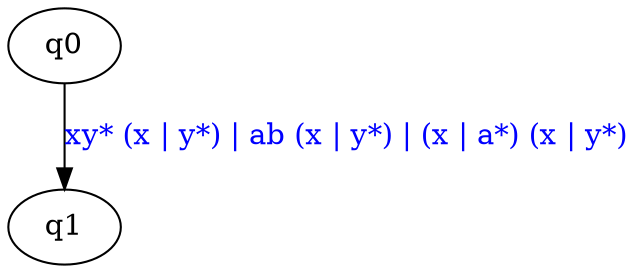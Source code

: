digraph G {
	"q0"->"q1"[ label=<<font color="blue">xy* (x | y*) | ab (x | y*) | (x | a*) (x | y*)</font>> ];
	"q0";
	"q1";

}
